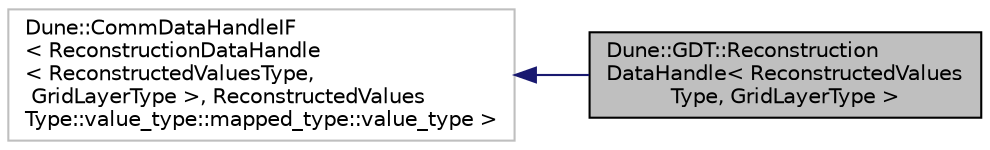 digraph "Dune::GDT::ReconstructionDataHandle&lt; ReconstructedValuesType, GridLayerType &gt;"
{
  edge [fontname="Helvetica",fontsize="10",labelfontname="Helvetica",labelfontsize="10"];
  node [fontname="Helvetica",fontsize="10",shape=record];
  rankdir="LR";
  Node1 [label="Dune::GDT::Reconstruction\lDataHandle\< ReconstructedValues\lType, GridLayerType \>",height=0.2,width=0.4,color="black", fillcolor="grey75", style="filled", fontcolor="black"];
  Node2 -> Node1 [dir="back",color="midnightblue",fontsize="10",style="solid",fontname="Helvetica"];
  Node2 [label="Dune::CommDataHandleIF\l\< ReconstructionDataHandle\l\< ReconstructedValuesType,\l GridLayerType \>, ReconstructedValues\lType::value_type::mapped_type::value_type \>",height=0.2,width=0.4,color="grey75", fillcolor="white", style="filled"];
}
